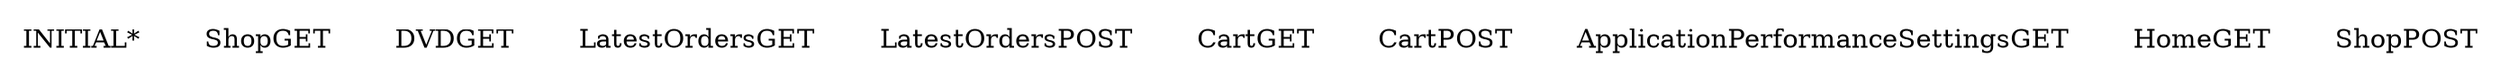 digraph G {
"INITIAL*" [label="INITIAL*",shape=none];
"ShopGET" [label="ShopGET",shape=none];
"DVDGET" [label="DVDGET",shape=none];
"LatestOrdersGET" [label="LatestOrdersGET",shape=none];
"LatestOrdersPOST" [label="LatestOrdersPOST",shape=none];
"CartGET" [label="CartGET",shape=none];
"CartPOST" [label="CartPOST",shape=none];
"ApplicationPerformanceSettingsGET" [label="ApplicationPerformanceSettingsGET",shape=none];
"HomeGET" [label="HomeGET",shape=none];
"ShopPOST" [label="ShopPOST",shape=none];
}
